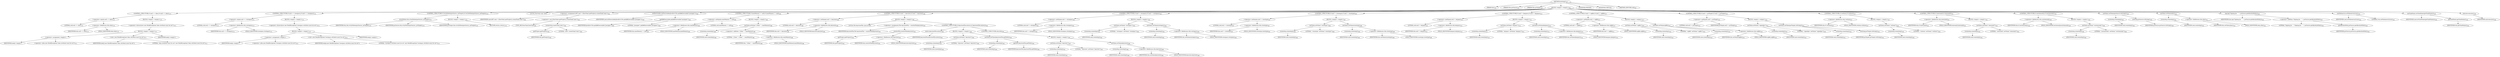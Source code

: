 digraph "doOneJar" {  
"361" [label = <(METHOD,doOneJar)<SUB>267</SUB>> ]
"34" [label = <(PARAM,this)<SUB>267</SUB>> ]
"362" [label = <(PARAM,File jarSource)<SUB>267</SUB>> ]
"363" [label = <(PARAM,File jarTarget)<SUB>267</SUB>> ]
"364" [label = <(BLOCK,&lt;empty&gt;,&lt;empty&gt;)<SUB>268</SUB>> ]
"365" [label = <(CONTROL_STRUCTURE,if (null == alias),if (null == alias))<SUB>270</SUB>> ]
"366" [label = <(&lt;operator&gt;.equals,null == alias)<SUB>270</SUB>> ]
"367" [label = <(LITERAL,null,null == alias)<SUB>270</SUB>> ]
"368" [label = <(&lt;operator&gt;.fieldAccess,this.alias)<SUB>270</SUB>> ]
"369" [label = <(IDENTIFIER,this,null == alias)<SUB>270</SUB>> ]
"370" [label = <(FIELD_IDENTIFIER,alias,alias)<SUB>270</SUB>> ]
"371" [label = <(BLOCK,&lt;empty&gt;,&lt;empty&gt;)<SUB>270</SUB>> ]
"372" [label = <(&lt;operator&gt;.throw,throw new BuildException(&quot;alias attribute must be set&quot;);)<SUB>271</SUB>> ]
"373" [label = <(BLOCK,&lt;empty&gt;,&lt;empty&gt;)<SUB>271</SUB>> ]
"374" [label = <(&lt;operator&gt;.assignment,&lt;empty&gt;)> ]
"375" [label = <(IDENTIFIER,$obj3,&lt;empty&gt;)> ]
"376" [label = <(&lt;operator&gt;.alloc,new BuildException(&quot;alias attribute must be set&quot;))<SUB>271</SUB>> ]
"377" [label = <(&lt;init&gt;,new BuildException(&quot;alias attribute must be set&quot;))<SUB>271</SUB>> ]
"378" [label = <(IDENTIFIER,$obj3,new BuildException(&quot;alias attribute must be set&quot;))> ]
"379" [label = <(LITERAL,&quot;alias attribute must be set&quot;,new BuildException(&quot;alias attribute must be set&quot;))<SUB>271</SUB>> ]
"380" [label = <(IDENTIFIER,$obj3,&lt;empty&gt;)> ]
"381" [label = <(CONTROL_STRUCTURE,if (null == storepass),if (null == storepass))<SUB>274</SUB>> ]
"382" [label = <(&lt;operator&gt;.equals,null == storepass)<SUB>274</SUB>> ]
"383" [label = <(LITERAL,null,null == storepass)<SUB>274</SUB>> ]
"384" [label = <(&lt;operator&gt;.fieldAccess,this.storepass)<SUB>274</SUB>> ]
"385" [label = <(IDENTIFIER,this,null == storepass)<SUB>274</SUB>> ]
"386" [label = <(FIELD_IDENTIFIER,storepass,storepass)<SUB>274</SUB>> ]
"387" [label = <(BLOCK,&lt;empty&gt;,&lt;empty&gt;)<SUB>274</SUB>> ]
"388" [label = <(&lt;operator&gt;.throw,throw new BuildException(&quot;storepass attribute must be set&quot;);)<SUB>275</SUB>> ]
"389" [label = <(BLOCK,&lt;empty&gt;,&lt;empty&gt;)<SUB>275</SUB>> ]
"390" [label = <(&lt;operator&gt;.assignment,&lt;empty&gt;)> ]
"391" [label = <(IDENTIFIER,$obj4,&lt;empty&gt;)> ]
"392" [label = <(&lt;operator&gt;.alloc,new BuildException(&quot;storepass attribute must be set&quot;))<SUB>275</SUB>> ]
"393" [label = <(&lt;init&gt;,new BuildException(&quot;storepass attribute must be set&quot;))<SUB>275</SUB>> ]
"394" [label = <(IDENTIFIER,$obj4,new BuildException(&quot;storepass attribute must be set&quot;))> ]
"395" [label = <(LITERAL,&quot;storepass attribute must be set&quot;,new BuildException(&quot;storepass attribute must be set&quot;))<SUB>275</SUB>> ]
"396" [label = <(IDENTIFIER,$obj4,&lt;empty&gt;)> ]
"397" [label = <(CONTROL_STRUCTURE,if (isUpToDate(jarSource, jarTarget)),if (isUpToDate(jarSource, jarTarget)))<SUB>278</SUB>> ]
"398" [label = <(isUpToDate,this.isUpToDate(jarSource, jarTarget))<SUB>278</SUB>> ]
"33" [label = <(IDENTIFIER,this,this.isUpToDate(jarSource, jarTarget))<SUB>278</SUB>> ]
"399" [label = <(IDENTIFIER,jarSource,this.isUpToDate(jarSource, jarTarget))<SUB>278</SUB>> ]
"400" [label = <(IDENTIFIER,jarTarget,this.isUpToDate(jarSource, jarTarget))<SUB>278</SUB>> ]
"401" [label = <(BLOCK,&lt;empty&gt;,&lt;empty&gt;)<SUB>278</SUB>> ]
"402" [label = <(RETURN,return;,return;)<SUB>279</SUB>> ]
"403" [label = <(LOCAL,ExecTask cmd: ANY)> ]
"404" [label = <(&lt;operator&gt;.assignment,ANY cmd = (ExecTask) getProject().createTask(&quot;exec&quot;))<SUB>282</SUB>> ]
"405" [label = <(IDENTIFIER,cmd,ANY cmd = (ExecTask) getProject().createTask(&quot;exec&quot;))<SUB>282</SUB>> ]
"406" [label = <(&lt;operator&gt;.cast,(ExecTask) getProject().createTask(&quot;exec&quot;))<SUB>282</SUB>> ]
"407" [label = <(TYPE_REF,ExecTask,ExecTask)<SUB>282</SUB>> ]
"408" [label = <(createTask,createTask(&quot;exec&quot;))<SUB>282</SUB>> ]
"409" [label = <(getProject,getProject())<SUB>282</SUB>> ]
"35" [label = <(IDENTIFIER,this,getProject())<SUB>282</SUB>> ]
"410" [label = <(LITERAL,&quot;exec&quot;,createTask(&quot;exec&quot;))<SUB>282</SUB>> ]
"411" [label = <(setExecutable,setExecutable(JavaEnvUtils.getJdkExecutable(&quot;jarsigner&quot;)))<SUB>283</SUB>> ]
"412" [label = <(IDENTIFIER,cmd,setExecutable(JavaEnvUtils.getJdkExecutable(&quot;jarsigner&quot;)))<SUB>283</SUB>> ]
"413" [label = <(getJdkExecutable,getJdkExecutable(&quot;jarsigner&quot;))<SUB>283</SUB>> ]
"414" [label = <(IDENTIFIER,JavaEnvUtils,getJdkExecutable(&quot;jarsigner&quot;))<SUB>283</SUB>> ]
"415" [label = <(LITERAL,&quot;jarsigner&quot;,getJdkExecutable(&quot;jarsigner&quot;))<SUB>283</SUB>> ]
"416" [label = <(CONTROL_STRUCTURE,if (maxMemory != null),if (maxMemory != null))<SUB>285</SUB>> ]
"417" [label = <(&lt;operator&gt;.notEquals,maxMemory != null)<SUB>285</SUB>> ]
"418" [label = <(&lt;operator&gt;.fieldAccess,this.maxMemory)<SUB>285</SUB>> ]
"419" [label = <(IDENTIFIER,this,maxMemory != null)<SUB>285</SUB>> ]
"420" [label = <(FIELD_IDENTIFIER,maxMemory,maxMemory)<SUB>285</SUB>> ]
"421" [label = <(LITERAL,null,maxMemory != null)<SUB>285</SUB>> ]
"422" [label = <(BLOCK,&lt;empty&gt;,&lt;empty&gt;)<SUB>285</SUB>> ]
"423" [label = <(setValue,setValue(&quot;-J-Xmx&quot; + maxMemory))<SUB>286</SUB>> ]
"424" [label = <(createArg,createArg())<SUB>286</SUB>> ]
"425" [label = <(IDENTIFIER,cmd,createArg())<SUB>286</SUB>> ]
"426" [label = <(&lt;operator&gt;.addition,&quot;-J-Xmx&quot; + maxMemory)<SUB>286</SUB>> ]
"427" [label = <(LITERAL,&quot;-J-Xmx&quot;,&quot;-J-Xmx&quot; + maxMemory)<SUB>286</SUB>> ]
"428" [label = <(&lt;operator&gt;.fieldAccess,this.maxMemory)<SUB>286</SUB>> ]
"429" [label = <(IDENTIFIER,this,&quot;-J-Xmx&quot; + maxMemory)<SUB>286</SUB>> ]
"430" [label = <(FIELD_IDENTIFIER,maxMemory,maxMemory)<SUB>286</SUB>> ]
"431" [label = <(CONTROL_STRUCTURE,if (null != keystore),if (null != keystore))<SUB>289</SUB>> ]
"432" [label = <(&lt;operator&gt;.notEquals,null != keystore)<SUB>289</SUB>> ]
"433" [label = <(LITERAL,null,null != keystore)<SUB>289</SUB>> ]
"434" [label = <(&lt;operator&gt;.fieldAccess,this.keystore)<SUB>289</SUB>> ]
"435" [label = <(IDENTIFIER,this,null != keystore)<SUB>289</SUB>> ]
"436" [label = <(FIELD_IDENTIFIER,keystore,keystore)<SUB>289</SUB>> ]
"437" [label = <(BLOCK,&lt;empty&gt;,&lt;empty&gt;)<SUB>289</SUB>> ]
"438" [label = <(LOCAL,File keystoreFile: java.io.File)> ]
"439" [label = <(&lt;operator&gt;.assignment,File keystoreFile = resolveFile(keystore))<SUB>291</SUB>> ]
"440" [label = <(IDENTIFIER,keystoreFile,File keystoreFile = resolveFile(keystore))<SUB>291</SUB>> ]
"441" [label = <(resolveFile,resolveFile(keystore))<SUB>291</SUB>> ]
"442" [label = <(getProject,getProject())<SUB>291</SUB>> ]
"36" [label = <(IDENTIFIER,this,getProject())<SUB>291</SUB>> ]
"443" [label = <(&lt;operator&gt;.fieldAccess,this.keystore)<SUB>291</SUB>> ]
"444" [label = <(IDENTIFIER,this,resolveFile(keystore))<SUB>291</SUB>> ]
"445" [label = <(FIELD_IDENTIFIER,keystore,keystore)<SUB>291</SUB>> ]
"446" [label = <(CONTROL_STRUCTURE,if (keystoreFile.exists()),if (keystoreFile.exists()))<SUB>292</SUB>> ]
"447" [label = <(exists,keystoreFile.exists())<SUB>292</SUB>> ]
"448" [label = <(IDENTIFIER,keystoreFile,keystoreFile.exists())<SUB>292</SUB>> ]
"449" [label = <(BLOCK,&lt;empty&gt;,&lt;empty&gt;)<SUB>292</SUB>> ]
"450" [label = <(setValue,setValue(&quot;-keystore&quot;))<SUB>293</SUB>> ]
"451" [label = <(createArg,createArg())<SUB>293</SUB>> ]
"452" [label = <(IDENTIFIER,cmd,createArg())<SUB>293</SUB>> ]
"453" [label = <(LITERAL,&quot;-keystore&quot;,setValue(&quot;-keystore&quot;))<SUB>293</SUB>> ]
"454" [label = <(setValue,setValue(keystoreFile.getPath()))<SUB>294</SUB>> ]
"455" [label = <(createArg,createArg())<SUB>294</SUB>> ]
"456" [label = <(IDENTIFIER,cmd,createArg())<SUB>294</SUB>> ]
"457" [label = <(getPath,keystoreFile.getPath())<SUB>294</SUB>> ]
"458" [label = <(IDENTIFIER,keystoreFile,keystoreFile.getPath())<SUB>294</SUB>> ]
"459" [label = <(CONTROL_STRUCTURE,else,else)<SUB>295</SUB>> ]
"460" [label = <(BLOCK,&lt;empty&gt;,&lt;empty&gt;)<SUB>295</SUB>> ]
"461" [label = <(setValue,setValue(&quot;-keystore&quot;))<SUB>297</SUB>> ]
"462" [label = <(createArg,createArg())<SUB>297</SUB>> ]
"463" [label = <(IDENTIFIER,cmd,createArg())<SUB>297</SUB>> ]
"464" [label = <(LITERAL,&quot;-keystore&quot;,setValue(&quot;-keystore&quot;))<SUB>297</SUB>> ]
"465" [label = <(setValue,setValue(keystore))<SUB>298</SUB>> ]
"466" [label = <(createArg,createArg())<SUB>298</SUB>> ]
"467" [label = <(IDENTIFIER,cmd,createArg())<SUB>298</SUB>> ]
"468" [label = <(&lt;operator&gt;.fieldAccess,this.keystore)<SUB>298</SUB>> ]
"469" [label = <(IDENTIFIER,this,setValue(keystore))<SUB>298</SUB>> ]
"470" [label = <(FIELD_IDENTIFIER,keystore,keystore)<SUB>298</SUB>> ]
"471" [label = <(CONTROL_STRUCTURE,if (null != storepass),if (null != storepass))<SUB>302</SUB>> ]
"472" [label = <(&lt;operator&gt;.notEquals,null != storepass)<SUB>302</SUB>> ]
"473" [label = <(LITERAL,null,null != storepass)<SUB>302</SUB>> ]
"474" [label = <(&lt;operator&gt;.fieldAccess,this.storepass)<SUB>302</SUB>> ]
"475" [label = <(IDENTIFIER,this,null != storepass)<SUB>302</SUB>> ]
"476" [label = <(FIELD_IDENTIFIER,storepass,storepass)<SUB>302</SUB>> ]
"477" [label = <(BLOCK,&lt;empty&gt;,&lt;empty&gt;)<SUB>302</SUB>> ]
"478" [label = <(setValue,setValue(&quot;-storepass&quot;))<SUB>303</SUB>> ]
"479" [label = <(createArg,createArg())<SUB>303</SUB>> ]
"480" [label = <(IDENTIFIER,cmd,createArg())<SUB>303</SUB>> ]
"481" [label = <(LITERAL,&quot;-storepass&quot;,setValue(&quot;-storepass&quot;))<SUB>303</SUB>> ]
"482" [label = <(setValue,setValue(storepass))<SUB>304</SUB>> ]
"483" [label = <(createArg,createArg())<SUB>304</SUB>> ]
"484" [label = <(IDENTIFIER,cmd,createArg())<SUB>304</SUB>> ]
"485" [label = <(&lt;operator&gt;.fieldAccess,this.storepass)<SUB>304</SUB>> ]
"486" [label = <(IDENTIFIER,this,setValue(storepass))<SUB>304</SUB>> ]
"487" [label = <(FIELD_IDENTIFIER,storepass,storepass)<SUB>304</SUB>> ]
"488" [label = <(CONTROL_STRUCTURE,if (null != storetype),if (null != storetype))<SUB>307</SUB>> ]
"489" [label = <(&lt;operator&gt;.notEquals,null != storetype)<SUB>307</SUB>> ]
"490" [label = <(LITERAL,null,null != storetype)<SUB>307</SUB>> ]
"491" [label = <(&lt;operator&gt;.fieldAccess,this.storetype)<SUB>307</SUB>> ]
"492" [label = <(IDENTIFIER,this,null != storetype)<SUB>307</SUB>> ]
"493" [label = <(FIELD_IDENTIFIER,storetype,storetype)<SUB>307</SUB>> ]
"494" [label = <(BLOCK,&lt;empty&gt;,&lt;empty&gt;)<SUB>307</SUB>> ]
"495" [label = <(setValue,setValue(&quot;-storetype&quot;))<SUB>308</SUB>> ]
"496" [label = <(createArg,createArg())<SUB>308</SUB>> ]
"497" [label = <(IDENTIFIER,cmd,createArg())<SUB>308</SUB>> ]
"498" [label = <(LITERAL,&quot;-storetype&quot;,setValue(&quot;-storetype&quot;))<SUB>308</SUB>> ]
"499" [label = <(setValue,setValue(storetype))<SUB>309</SUB>> ]
"500" [label = <(createArg,createArg())<SUB>309</SUB>> ]
"501" [label = <(IDENTIFIER,cmd,createArg())<SUB>309</SUB>> ]
"502" [label = <(&lt;operator&gt;.fieldAccess,this.storetype)<SUB>309</SUB>> ]
"503" [label = <(IDENTIFIER,this,setValue(storetype))<SUB>309</SUB>> ]
"504" [label = <(FIELD_IDENTIFIER,storetype,storetype)<SUB>309</SUB>> ]
"505" [label = <(CONTROL_STRUCTURE,if (null != keypass),if (null != keypass))<SUB>312</SUB>> ]
"506" [label = <(&lt;operator&gt;.notEquals,null != keypass)<SUB>312</SUB>> ]
"507" [label = <(LITERAL,null,null != keypass)<SUB>312</SUB>> ]
"508" [label = <(&lt;operator&gt;.fieldAccess,this.keypass)<SUB>312</SUB>> ]
"509" [label = <(IDENTIFIER,this,null != keypass)<SUB>312</SUB>> ]
"510" [label = <(FIELD_IDENTIFIER,keypass,keypass)<SUB>312</SUB>> ]
"511" [label = <(BLOCK,&lt;empty&gt;,&lt;empty&gt;)<SUB>312</SUB>> ]
"512" [label = <(setValue,setValue(&quot;-keypass&quot;))<SUB>313</SUB>> ]
"513" [label = <(createArg,createArg())<SUB>313</SUB>> ]
"514" [label = <(IDENTIFIER,cmd,createArg())<SUB>313</SUB>> ]
"515" [label = <(LITERAL,&quot;-keypass&quot;,setValue(&quot;-keypass&quot;))<SUB>313</SUB>> ]
"516" [label = <(setValue,setValue(keypass))<SUB>314</SUB>> ]
"517" [label = <(createArg,createArg())<SUB>314</SUB>> ]
"518" [label = <(IDENTIFIER,cmd,createArg())<SUB>314</SUB>> ]
"519" [label = <(&lt;operator&gt;.fieldAccess,this.keypass)<SUB>314</SUB>> ]
"520" [label = <(IDENTIFIER,this,setValue(keypass))<SUB>314</SUB>> ]
"521" [label = <(FIELD_IDENTIFIER,keypass,keypass)<SUB>314</SUB>> ]
"522" [label = <(CONTROL_STRUCTURE,if (null != sigfile),if (null != sigfile))<SUB>317</SUB>> ]
"523" [label = <(&lt;operator&gt;.notEquals,null != sigfile)<SUB>317</SUB>> ]
"524" [label = <(LITERAL,null,null != sigfile)<SUB>317</SUB>> ]
"525" [label = <(&lt;operator&gt;.fieldAccess,this.sigfile)<SUB>317</SUB>> ]
"526" [label = <(IDENTIFIER,this,null != sigfile)<SUB>317</SUB>> ]
"527" [label = <(FIELD_IDENTIFIER,sigfile,sigfile)<SUB>317</SUB>> ]
"528" [label = <(BLOCK,&lt;empty&gt;,&lt;empty&gt;)<SUB>317</SUB>> ]
"529" [label = <(setValue,setValue(&quot;-sigfile&quot;))<SUB>318</SUB>> ]
"530" [label = <(createArg,createArg())<SUB>318</SUB>> ]
"531" [label = <(IDENTIFIER,cmd,createArg())<SUB>318</SUB>> ]
"532" [label = <(LITERAL,&quot;-sigfile&quot;,setValue(&quot;-sigfile&quot;))<SUB>318</SUB>> ]
"533" [label = <(setValue,setValue(sigfile))<SUB>319</SUB>> ]
"534" [label = <(createArg,createArg())<SUB>319</SUB>> ]
"535" [label = <(IDENTIFIER,cmd,createArg())<SUB>319</SUB>> ]
"536" [label = <(&lt;operator&gt;.fieldAccess,this.sigfile)<SUB>319</SUB>> ]
"537" [label = <(IDENTIFIER,this,setValue(sigfile))<SUB>319</SUB>> ]
"538" [label = <(FIELD_IDENTIFIER,sigfile,sigfile)<SUB>319</SUB>> ]
"539" [label = <(CONTROL_STRUCTURE,if (null != jarTarget),if (null != jarTarget))<SUB>322</SUB>> ]
"540" [label = <(&lt;operator&gt;.notEquals,null != jarTarget)<SUB>322</SUB>> ]
"541" [label = <(LITERAL,null,null != jarTarget)<SUB>322</SUB>> ]
"542" [label = <(IDENTIFIER,jarTarget,null != jarTarget)<SUB>322</SUB>> ]
"543" [label = <(BLOCK,&lt;empty&gt;,&lt;empty&gt;)<SUB>322</SUB>> ]
"544" [label = <(setValue,setValue(&quot;-signedjar&quot;))<SUB>323</SUB>> ]
"545" [label = <(createArg,createArg())<SUB>323</SUB>> ]
"546" [label = <(IDENTIFIER,cmd,createArg())<SUB>323</SUB>> ]
"547" [label = <(LITERAL,&quot;-signedjar&quot;,setValue(&quot;-signedjar&quot;))<SUB>323</SUB>> ]
"548" [label = <(setValue,setValue(jarTarget.toString()))<SUB>324</SUB>> ]
"549" [label = <(createArg,createArg())<SUB>324</SUB>> ]
"550" [label = <(IDENTIFIER,cmd,createArg())<SUB>324</SUB>> ]
"551" [label = <(toString,jarTarget.toString())<SUB>324</SUB>> ]
"552" [label = <(IDENTIFIER,jarTarget,jarTarget.toString())<SUB>324</SUB>> ]
"553" [label = <(CONTROL_STRUCTURE,if (verbose),if (verbose))<SUB>327</SUB>> ]
"554" [label = <(&lt;operator&gt;.fieldAccess,this.verbose)<SUB>327</SUB>> ]
"555" [label = <(IDENTIFIER,this,if (verbose))<SUB>327</SUB>> ]
"556" [label = <(FIELD_IDENTIFIER,verbose,verbose)<SUB>327</SUB>> ]
"557" [label = <(BLOCK,&lt;empty&gt;,&lt;empty&gt;)<SUB>327</SUB>> ]
"558" [label = <(setValue,setValue(&quot;-verbose&quot;))<SUB>328</SUB>> ]
"559" [label = <(createArg,createArg())<SUB>328</SUB>> ]
"560" [label = <(IDENTIFIER,cmd,createArg())<SUB>328</SUB>> ]
"561" [label = <(LITERAL,&quot;-verbose&quot;,setValue(&quot;-verbose&quot;))<SUB>328</SUB>> ]
"562" [label = <(CONTROL_STRUCTURE,if (internalsf),if (internalsf))<SUB>331</SUB>> ]
"563" [label = <(&lt;operator&gt;.fieldAccess,this.internalsf)<SUB>331</SUB>> ]
"564" [label = <(IDENTIFIER,this,if (internalsf))<SUB>331</SUB>> ]
"565" [label = <(FIELD_IDENTIFIER,internalsf,internalsf)<SUB>331</SUB>> ]
"566" [label = <(BLOCK,&lt;empty&gt;,&lt;empty&gt;)<SUB>331</SUB>> ]
"567" [label = <(setValue,setValue(&quot;-internalsf&quot;))<SUB>332</SUB>> ]
"568" [label = <(createArg,createArg())<SUB>332</SUB>> ]
"569" [label = <(IDENTIFIER,cmd,createArg())<SUB>332</SUB>> ]
"570" [label = <(LITERAL,&quot;-internalsf&quot;,setValue(&quot;-internalsf&quot;))<SUB>332</SUB>> ]
"571" [label = <(CONTROL_STRUCTURE,if (sectionsonly),if (sectionsonly))<SUB>335</SUB>> ]
"572" [label = <(&lt;operator&gt;.fieldAccess,this.sectionsonly)<SUB>335</SUB>> ]
"573" [label = <(IDENTIFIER,this,if (sectionsonly))<SUB>335</SUB>> ]
"574" [label = <(FIELD_IDENTIFIER,sectionsonly,sectionsonly)<SUB>335</SUB>> ]
"575" [label = <(BLOCK,&lt;empty&gt;,&lt;empty&gt;)<SUB>335</SUB>> ]
"576" [label = <(setValue,setValue(&quot;-sectionsonly&quot;))<SUB>336</SUB>> ]
"577" [label = <(createArg,createArg())<SUB>336</SUB>> ]
"578" [label = <(IDENTIFIER,cmd,createArg())<SUB>336</SUB>> ]
"579" [label = <(LITERAL,&quot;-sectionsonly&quot;,setValue(&quot;-sectionsonly&quot;))<SUB>336</SUB>> ]
"580" [label = <(setValue,setValue(jarSource.toString()))<SUB>339</SUB>> ]
"581" [label = <(createArg,createArg())<SUB>339</SUB>> ]
"582" [label = <(IDENTIFIER,cmd,createArg())<SUB>339</SUB>> ]
"583" [label = <(toString,jarSource.toString())<SUB>339</SUB>> ]
"584" [label = <(IDENTIFIER,jarSource,jarSource.toString())<SUB>339</SUB>> ]
"585" [label = <(setValue,setValue(alias))<SUB>341</SUB>> ]
"586" [label = <(createArg,createArg())<SUB>341</SUB>> ]
"587" [label = <(IDENTIFIER,cmd,createArg())<SUB>341</SUB>> ]
"588" [label = <(&lt;operator&gt;.fieldAccess,this.alias)<SUB>341</SUB>> ]
"589" [label = <(IDENTIFIER,this,setValue(alias))<SUB>341</SUB>> ]
"590" [label = <(FIELD_IDENTIFIER,alias,alias)<SUB>341</SUB>> ]
"591" [label = <(log,log(&quot;Signing Jar : &quot; + jarSource.getAbsolutePath()))<SUB>343</SUB>> ]
"37" [label = <(IDENTIFIER,this,log(&quot;Signing Jar : &quot; + jarSource.getAbsolutePath()))<SUB>343</SUB>> ]
"592" [label = <(&lt;operator&gt;.addition,&quot;Signing Jar : &quot; + jarSource.getAbsolutePath())<SUB>343</SUB>> ]
"593" [label = <(LITERAL,&quot;Signing Jar : &quot;,&quot;Signing Jar : &quot; + jarSource.getAbsolutePath())<SUB>343</SUB>> ]
"594" [label = <(getAbsolutePath,jarSource.getAbsolutePath())<SUB>343</SUB>> ]
"595" [label = <(IDENTIFIER,jarSource,jarSource.getAbsolutePath())<SUB>343</SUB>> ]
"596" [label = <(setFailonerror,setFailonerror(true))<SUB>344</SUB>> ]
"597" [label = <(IDENTIFIER,cmd,setFailonerror(true))<SUB>344</SUB>> ]
"598" [label = <(LITERAL,true,setFailonerror(true))<SUB>344</SUB>> ]
"599" [label = <(setTaskName,setTaskName(getTaskName()))<SUB>345</SUB>> ]
"600" [label = <(IDENTIFIER,cmd,setTaskName(getTaskName()))<SUB>345</SUB>> ]
"601" [label = <(getTaskName,getTaskName())<SUB>345</SUB>> ]
"38" [label = <(IDENTIFIER,this,getTaskName())<SUB>345</SUB>> ]
"602" [label = <(execute,execute())<SUB>346</SUB>> ]
"603" [label = <(IDENTIFIER,cmd,execute())<SUB>346</SUB>> ]
"604" [label = <(MODIFIER,PRIVATE)> ]
"605" [label = <(MODIFIER,VIRTUAL)> ]
"606" [label = <(METHOD_RETURN,void)<SUB>267</SUB>> ]
  "361" -> "34" 
  "361" -> "362" 
  "361" -> "363" 
  "361" -> "364" 
  "361" -> "604" 
  "361" -> "605" 
  "361" -> "606" 
  "364" -> "365" 
  "364" -> "381" 
  "364" -> "397" 
  "364" -> "403" 
  "364" -> "404" 
  "364" -> "411" 
  "364" -> "416" 
  "364" -> "431" 
  "364" -> "471" 
  "364" -> "488" 
  "364" -> "505" 
  "364" -> "522" 
  "364" -> "539" 
  "364" -> "553" 
  "364" -> "562" 
  "364" -> "571" 
  "364" -> "580" 
  "364" -> "585" 
  "364" -> "591" 
  "364" -> "596" 
  "364" -> "599" 
  "364" -> "602" 
  "365" -> "366" 
  "365" -> "371" 
  "366" -> "367" 
  "366" -> "368" 
  "368" -> "369" 
  "368" -> "370" 
  "371" -> "372" 
  "372" -> "373" 
  "373" -> "374" 
  "373" -> "377" 
  "373" -> "380" 
  "374" -> "375" 
  "374" -> "376" 
  "377" -> "378" 
  "377" -> "379" 
  "381" -> "382" 
  "381" -> "387" 
  "382" -> "383" 
  "382" -> "384" 
  "384" -> "385" 
  "384" -> "386" 
  "387" -> "388" 
  "388" -> "389" 
  "389" -> "390" 
  "389" -> "393" 
  "389" -> "396" 
  "390" -> "391" 
  "390" -> "392" 
  "393" -> "394" 
  "393" -> "395" 
  "397" -> "398" 
  "397" -> "401" 
  "398" -> "33" 
  "398" -> "399" 
  "398" -> "400" 
  "401" -> "402" 
  "404" -> "405" 
  "404" -> "406" 
  "406" -> "407" 
  "406" -> "408" 
  "408" -> "409" 
  "408" -> "410" 
  "409" -> "35" 
  "411" -> "412" 
  "411" -> "413" 
  "413" -> "414" 
  "413" -> "415" 
  "416" -> "417" 
  "416" -> "422" 
  "417" -> "418" 
  "417" -> "421" 
  "418" -> "419" 
  "418" -> "420" 
  "422" -> "423" 
  "423" -> "424" 
  "423" -> "426" 
  "424" -> "425" 
  "426" -> "427" 
  "426" -> "428" 
  "428" -> "429" 
  "428" -> "430" 
  "431" -> "432" 
  "431" -> "437" 
  "432" -> "433" 
  "432" -> "434" 
  "434" -> "435" 
  "434" -> "436" 
  "437" -> "438" 
  "437" -> "439" 
  "437" -> "446" 
  "439" -> "440" 
  "439" -> "441" 
  "441" -> "442" 
  "441" -> "443" 
  "442" -> "36" 
  "443" -> "444" 
  "443" -> "445" 
  "446" -> "447" 
  "446" -> "449" 
  "446" -> "459" 
  "447" -> "448" 
  "449" -> "450" 
  "449" -> "454" 
  "450" -> "451" 
  "450" -> "453" 
  "451" -> "452" 
  "454" -> "455" 
  "454" -> "457" 
  "455" -> "456" 
  "457" -> "458" 
  "459" -> "460" 
  "460" -> "461" 
  "460" -> "465" 
  "461" -> "462" 
  "461" -> "464" 
  "462" -> "463" 
  "465" -> "466" 
  "465" -> "468" 
  "466" -> "467" 
  "468" -> "469" 
  "468" -> "470" 
  "471" -> "472" 
  "471" -> "477" 
  "472" -> "473" 
  "472" -> "474" 
  "474" -> "475" 
  "474" -> "476" 
  "477" -> "478" 
  "477" -> "482" 
  "478" -> "479" 
  "478" -> "481" 
  "479" -> "480" 
  "482" -> "483" 
  "482" -> "485" 
  "483" -> "484" 
  "485" -> "486" 
  "485" -> "487" 
  "488" -> "489" 
  "488" -> "494" 
  "489" -> "490" 
  "489" -> "491" 
  "491" -> "492" 
  "491" -> "493" 
  "494" -> "495" 
  "494" -> "499" 
  "495" -> "496" 
  "495" -> "498" 
  "496" -> "497" 
  "499" -> "500" 
  "499" -> "502" 
  "500" -> "501" 
  "502" -> "503" 
  "502" -> "504" 
  "505" -> "506" 
  "505" -> "511" 
  "506" -> "507" 
  "506" -> "508" 
  "508" -> "509" 
  "508" -> "510" 
  "511" -> "512" 
  "511" -> "516" 
  "512" -> "513" 
  "512" -> "515" 
  "513" -> "514" 
  "516" -> "517" 
  "516" -> "519" 
  "517" -> "518" 
  "519" -> "520" 
  "519" -> "521" 
  "522" -> "523" 
  "522" -> "528" 
  "523" -> "524" 
  "523" -> "525" 
  "525" -> "526" 
  "525" -> "527" 
  "528" -> "529" 
  "528" -> "533" 
  "529" -> "530" 
  "529" -> "532" 
  "530" -> "531" 
  "533" -> "534" 
  "533" -> "536" 
  "534" -> "535" 
  "536" -> "537" 
  "536" -> "538" 
  "539" -> "540" 
  "539" -> "543" 
  "540" -> "541" 
  "540" -> "542" 
  "543" -> "544" 
  "543" -> "548" 
  "544" -> "545" 
  "544" -> "547" 
  "545" -> "546" 
  "548" -> "549" 
  "548" -> "551" 
  "549" -> "550" 
  "551" -> "552" 
  "553" -> "554" 
  "553" -> "557" 
  "554" -> "555" 
  "554" -> "556" 
  "557" -> "558" 
  "558" -> "559" 
  "558" -> "561" 
  "559" -> "560" 
  "562" -> "563" 
  "562" -> "566" 
  "563" -> "564" 
  "563" -> "565" 
  "566" -> "567" 
  "567" -> "568" 
  "567" -> "570" 
  "568" -> "569" 
  "571" -> "572" 
  "571" -> "575" 
  "572" -> "573" 
  "572" -> "574" 
  "575" -> "576" 
  "576" -> "577" 
  "576" -> "579" 
  "577" -> "578" 
  "580" -> "581" 
  "580" -> "583" 
  "581" -> "582" 
  "583" -> "584" 
  "585" -> "586" 
  "585" -> "588" 
  "586" -> "587" 
  "588" -> "589" 
  "588" -> "590" 
  "591" -> "37" 
  "591" -> "592" 
  "592" -> "593" 
  "592" -> "594" 
  "594" -> "595" 
  "596" -> "597" 
  "596" -> "598" 
  "599" -> "600" 
  "599" -> "601" 
  "601" -> "38" 
  "602" -> "603" 
}
